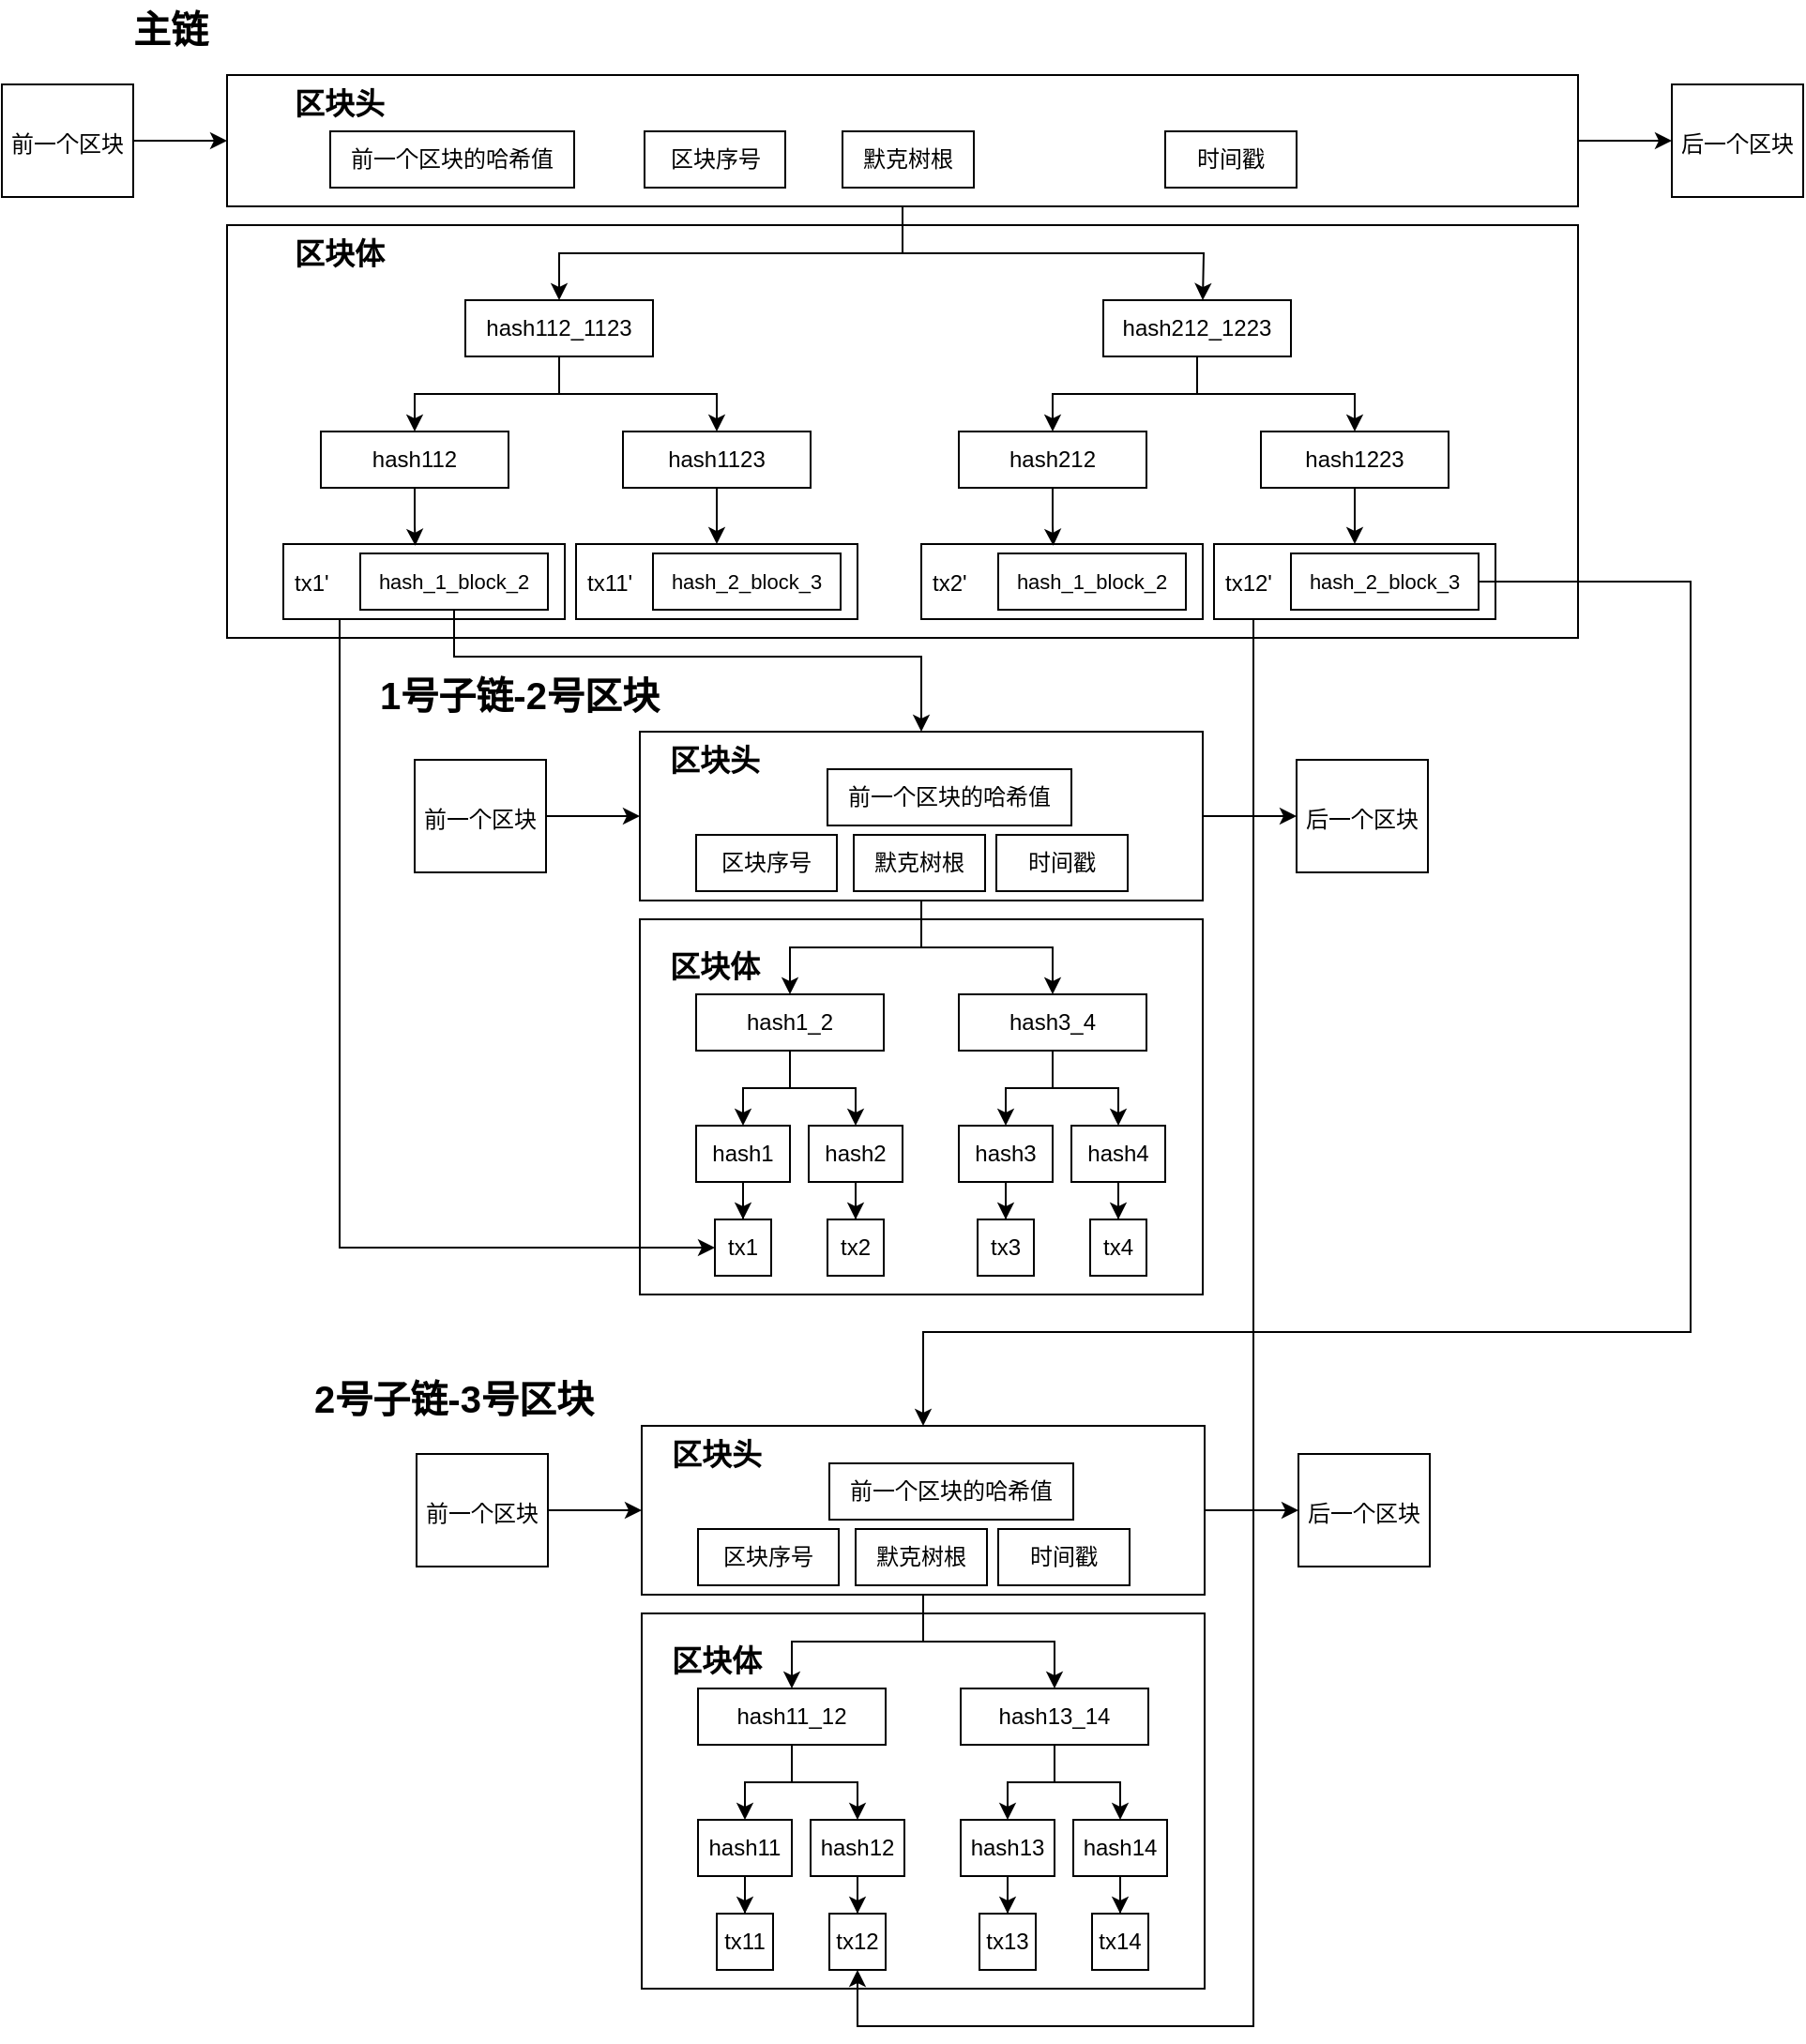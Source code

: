 <mxfile version="20.0.3" type="github">
  <diagram id="3rsK4sRMyDqufHuRaAZe" name="Page-1">
    <mxGraphModel dx="2249" dy="762" grid="1" gridSize="10" guides="1" tooltips="1" connect="1" arrows="1" fold="1" page="1" pageScale="1" pageWidth="827" pageHeight="1169" math="0" shadow="0">
      <root>
        <mxCell id="0" />
        <mxCell id="1" parent="0" />
        <mxCell id="U90KXrBJ-N6k7Ng19d0M-95" value="" style="rounded=0;whiteSpace=wrap;html=1;fillColor=none;" vertex="1" parent="1">
          <mxGeometry x="300" y="790" width="300" height="200" as="geometry" />
        </mxCell>
        <mxCell id="U90KXrBJ-N6k7Ng19d0M-65" value="" style="rounded=0;whiteSpace=wrap;html=1;fillColor=none;" vertex="1" parent="1">
          <mxGeometry x="300" y="690" width="300" height="90" as="geometry" />
        </mxCell>
        <mxCell id="U90KXrBJ-N6k7Ng19d0M-1" value="" style="rounded=0;whiteSpace=wrap;html=1;fillColor=none;" vertex="1" parent="1">
          <mxGeometry x="80" y="340" width="720" height="70" as="geometry" />
        </mxCell>
        <mxCell id="U90KXrBJ-N6k7Ng19d0M-49" value="" style="rounded=0;whiteSpace=wrap;html=1;fillColor=none;" vertex="1" parent="1">
          <mxGeometry x="80" y="420" width="720" height="220" as="geometry" />
        </mxCell>
        <mxCell id="U90KXrBJ-N6k7Ng19d0M-47" style="edgeStyle=orthogonalEdgeStyle;rounded=0;orthogonalLoop=1;jettySize=auto;html=1;entryX=0.5;entryY=0;entryDx=0;entryDy=0;fontSize=8;" edge="1" parent="1" source="U90KXrBJ-N6k7Ng19d0M-1">
          <mxGeometry relative="1" as="geometry">
            <mxPoint x="600" y="460" as="targetPoint" />
          </mxGeometry>
        </mxCell>
        <mxCell id="U90KXrBJ-N6k7Ng19d0M-48" style="edgeStyle=orthogonalEdgeStyle;rounded=0;orthogonalLoop=1;jettySize=auto;html=1;entryX=0.5;entryY=0;entryDx=0;entryDy=0;fontSize=8;" edge="1" parent="1" source="U90KXrBJ-N6k7Ng19d0M-1" target="U90KXrBJ-N6k7Ng19d0M-20">
          <mxGeometry relative="1" as="geometry" />
        </mxCell>
        <mxCell id="U90KXrBJ-N6k7Ng19d0M-61" style="edgeStyle=orthogonalEdgeStyle;rounded=0;orthogonalLoop=1;jettySize=auto;html=1;entryX=0;entryY=0.5;entryDx=0;entryDy=0;fontSize=12;" edge="1" parent="1" source="U90KXrBJ-N6k7Ng19d0M-1" target="U90KXrBJ-N6k7Ng19d0M-60">
          <mxGeometry relative="1" as="geometry" />
        </mxCell>
        <mxCell id="U90KXrBJ-N6k7Ng19d0M-2" value="前一个区块的哈希值" style="rounded=0;whiteSpace=wrap;html=1;fillColor=default;" vertex="1" parent="1">
          <mxGeometry x="135" y="370" width="130" height="30" as="geometry" />
        </mxCell>
        <mxCell id="U90KXrBJ-N6k7Ng19d0M-4" value="默克树根" style="rounded=0;whiteSpace=wrap;html=1;fillColor=default;" vertex="1" parent="1">
          <mxGeometry x="408" y="370" width="70" height="30" as="geometry" />
        </mxCell>
        <mxCell id="U90KXrBJ-N6k7Ng19d0M-5" value="时间戳" style="rounded=0;whiteSpace=wrap;html=1;fillColor=default;" vertex="1" parent="1">
          <mxGeometry x="580" y="370" width="70" height="30" as="geometry" />
        </mxCell>
        <mxCell id="U90KXrBJ-N6k7Ng19d0M-160" style="edgeStyle=orthogonalEdgeStyle;rounded=0;orthogonalLoop=1;jettySize=auto;html=1;entryX=0;entryY=0.5;entryDx=0;entryDy=0;fontSize=20;" edge="1" parent="1" source="U90KXrBJ-N6k7Ng19d0M-7" target="U90KXrBJ-N6k7Ng19d0M-69">
          <mxGeometry relative="1" as="geometry">
            <Array as="points">
              <mxPoint x="140" y="965" />
            </Array>
          </mxGeometry>
        </mxCell>
        <mxCell id="U90KXrBJ-N6k7Ng19d0M-7" value="" style="rounded=0;whiteSpace=wrap;html=1;fillColor=default;" vertex="1" parent="1">
          <mxGeometry x="110" y="590" width="150" height="40" as="geometry" />
        </mxCell>
        <mxCell id="U90KXrBJ-N6k7Ng19d0M-179" style="edgeStyle=orthogonalEdgeStyle;rounded=0;orthogonalLoop=1;jettySize=auto;html=1;entryX=0.5;entryY=0;entryDx=0;entryDy=0;fontSize=11;" edge="1" parent="1" source="U90KXrBJ-N6k7Ng19d0M-8" target="U90KXrBJ-N6k7Ng19d0M-65">
          <mxGeometry relative="1" as="geometry">
            <Array as="points">
              <mxPoint x="201" y="650" />
              <mxPoint x="450" y="650" />
            </Array>
          </mxGeometry>
        </mxCell>
        <mxCell id="U90KXrBJ-N6k7Ng19d0M-8" value="&lt;font style=&quot;font-size: 11px;&quot;&gt;hash_1_block_2&lt;/font&gt;" style="rounded=0;whiteSpace=wrap;html=1;fillColor=default;" vertex="1" parent="1">
          <mxGeometry x="151" y="595" width="100" height="30" as="geometry" />
        </mxCell>
        <mxCell id="U90KXrBJ-N6k7Ng19d0M-185" style="edgeStyle=orthogonalEdgeStyle;rounded=0;orthogonalLoop=1;jettySize=auto;html=1;entryX=0.469;entryY=0.023;entryDx=0;entryDy=0;entryPerimeter=0;fontSize=11;" edge="1" parent="1" source="U90KXrBJ-N6k7Ng19d0M-9" target="U90KXrBJ-N6k7Ng19d0M-7">
          <mxGeometry relative="1" as="geometry" />
        </mxCell>
        <mxCell id="U90KXrBJ-N6k7Ng19d0M-9" value="hash112" style="rounded=0;whiteSpace=wrap;html=1;fillColor=default;" vertex="1" parent="1">
          <mxGeometry x="130" y="530" width="100" height="30" as="geometry" />
        </mxCell>
        <mxCell id="U90KXrBJ-N6k7Ng19d0M-31" style="edgeStyle=orthogonalEdgeStyle;rounded=0;orthogonalLoop=1;jettySize=auto;html=1;entryX=0.5;entryY=0;entryDx=0;entryDy=0;fontSize=8;" edge="1" parent="1" source="U90KXrBJ-N6k7Ng19d0M-20" target="U90KXrBJ-N6k7Ng19d0M-9">
          <mxGeometry relative="1" as="geometry">
            <Array as="points">
              <mxPoint x="257" y="510" />
              <mxPoint x="180" y="510" />
            </Array>
          </mxGeometry>
        </mxCell>
        <mxCell id="U90KXrBJ-N6k7Ng19d0M-191" style="edgeStyle=orthogonalEdgeStyle;rounded=0;orthogonalLoop=1;jettySize=auto;html=1;entryX=0.5;entryY=0;entryDx=0;entryDy=0;fontSize=11;" edge="1" parent="1" source="U90KXrBJ-N6k7Ng19d0M-20" target="U90KXrBJ-N6k7Ng19d0M-189">
          <mxGeometry relative="1" as="geometry">
            <Array as="points">
              <mxPoint x="257" y="510" />
              <mxPoint x="341" y="510" />
            </Array>
          </mxGeometry>
        </mxCell>
        <mxCell id="U90KXrBJ-N6k7Ng19d0M-20" value="hash112_1123" style="rounded=0;whiteSpace=wrap;html=1;fillColor=default;" vertex="1" parent="1">
          <mxGeometry x="207" y="460" width="100" height="30" as="geometry" />
        </mxCell>
        <mxCell id="U90KXrBJ-N6k7Ng19d0M-50" value="&lt;span style=&quot;font-size: 16px;&quot;&gt;&lt;b&gt;区块体&lt;/b&gt;&lt;/span&gt;" style="text;html=1;strokeColor=none;fillColor=none;align=center;verticalAlign=middle;whiteSpace=wrap;rounded=0;" vertex="1" parent="1">
          <mxGeometry x="80" y="420" width="120" height="30" as="geometry" />
        </mxCell>
        <mxCell id="U90KXrBJ-N6k7Ng19d0M-51" value="&lt;span style=&quot;font-size: 16px;&quot;&gt;&lt;b&gt;区块头&lt;/b&gt;&lt;/span&gt;" style="text;html=1;strokeColor=none;fillColor=none;align=center;verticalAlign=middle;whiteSpace=wrap;rounded=0;" vertex="1" parent="1">
          <mxGeometry x="80" y="340" width="120" height="30" as="geometry" />
        </mxCell>
        <mxCell id="U90KXrBJ-N6k7Ng19d0M-58" style="edgeStyle=orthogonalEdgeStyle;rounded=0;orthogonalLoop=1;jettySize=auto;html=1;entryX=0;entryY=0.5;entryDx=0;entryDy=0;fontSize=12;" edge="1" parent="1" source="U90KXrBJ-N6k7Ng19d0M-57" target="U90KXrBJ-N6k7Ng19d0M-1">
          <mxGeometry relative="1" as="geometry" />
        </mxCell>
        <mxCell id="U90KXrBJ-N6k7Ng19d0M-57" value="&lt;font style=&quot;font-size: 12px;&quot;&gt;前一个区块&lt;/font&gt;" style="rounded=0;whiteSpace=wrap;html=1;fontSize=16;fillColor=default;" vertex="1" parent="1">
          <mxGeometry x="-40" y="345" width="70" height="60" as="geometry" />
        </mxCell>
        <mxCell id="U90KXrBJ-N6k7Ng19d0M-60" value="&lt;font style=&quot;font-size: 12px;&quot;&gt;后一个区块&lt;/font&gt;" style="rounded=0;whiteSpace=wrap;html=1;fontSize=16;fillColor=default;" vertex="1" parent="1">
          <mxGeometry x="850" y="345" width="70" height="60" as="geometry" />
        </mxCell>
        <mxCell id="U90KXrBJ-N6k7Ng19d0M-62" style="edgeStyle=orthogonalEdgeStyle;rounded=0;orthogonalLoop=1;jettySize=auto;html=1;entryX=0.5;entryY=0;entryDx=0;entryDy=0;fontSize=8;" edge="1" parent="1" source="U90KXrBJ-N6k7Ng19d0M-65" target="U90KXrBJ-N6k7Ng19d0M-123">
          <mxGeometry relative="1" as="geometry">
            <mxPoint x="603" y="830" as="targetPoint" />
          </mxGeometry>
        </mxCell>
        <mxCell id="U90KXrBJ-N6k7Ng19d0M-63" style="edgeStyle=orthogonalEdgeStyle;rounded=0;orthogonalLoop=1;jettySize=auto;html=1;entryX=0.5;entryY=0;entryDx=0;entryDy=0;fontSize=8;" edge="1" parent="1" source="U90KXrBJ-N6k7Ng19d0M-65" target="U90KXrBJ-N6k7Ng19d0M-76">
          <mxGeometry relative="1" as="geometry" />
        </mxCell>
        <mxCell id="U90KXrBJ-N6k7Ng19d0M-64" style="edgeStyle=orthogonalEdgeStyle;rounded=0;orthogonalLoop=1;jettySize=auto;html=1;entryX=0;entryY=0.5;entryDx=0;entryDy=0;fontSize=12;" edge="1" parent="1" source="U90KXrBJ-N6k7Ng19d0M-65" target="U90KXrBJ-N6k7Ng19d0M-100">
          <mxGeometry relative="1" as="geometry" />
        </mxCell>
        <mxCell id="U90KXrBJ-N6k7Ng19d0M-66" value="前一个区块的哈希值" style="rounded=0;whiteSpace=wrap;html=1;fillColor=default;" vertex="1" parent="1">
          <mxGeometry x="400" y="710" width="130" height="30" as="geometry" />
        </mxCell>
        <mxCell id="U90KXrBJ-N6k7Ng19d0M-67" value="默克树根" style="rounded=0;whiteSpace=wrap;html=1;fillColor=default;" vertex="1" parent="1">
          <mxGeometry x="414" y="745" width="70" height="30" as="geometry" />
        </mxCell>
        <mxCell id="U90KXrBJ-N6k7Ng19d0M-68" value="时间戳" style="rounded=0;whiteSpace=wrap;html=1;fillColor=default;" vertex="1" parent="1">
          <mxGeometry x="490" y="745" width="70" height="30" as="geometry" />
        </mxCell>
        <mxCell id="U90KXrBJ-N6k7Ng19d0M-69" value="tx1" style="rounded=0;whiteSpace=wrap;html=1;fillColor=default;" vertex="1" parent="1">
          <mxGeometry x="340" y="950" width="30" height="30" as="geometry" />
        </mxCell>
        <mxCell id="U90KXrBJ-N6k7Ng19d0M-103" style="edgeStyle=orthogonalEdgeStyle;rounded=0;orthogonalLoop=1;jettySize=auto;html=1;entryX=0.5;entryY=0;entryDx=0;entryDy=0;fontSize=20;" edge="1" parent="1" source="U90KXrBJ-N6k7Ng19d0M-73" target="U90KXrBJ-N6k7Ng19d0M-69">
          <mxGeometry relative="1" as="geometry" />
        </mxCell>
        <mxCell id="U90KXrBJ-N6k7Ng19d0M-73" value="hash1" style="rounded=0;whiteSpace=wrap;html=1;fillColor=default;" vertex="1" parent="1">
          <mxGeometry x="330" y="900" width="50" height="30" as="geometry" />
        </mxCell>
        <mxCell id="U90KXrBJ-N6k7Ng19d0M-74" style="edgeStyle=orthogonalEdgeStyle;rounded=0;orthogonalLoop=1;jettySize=auto;html=1;entryX=0.5;entryY=0;entryDx=0;entryDy=0;fontSize=8;" edge="1" parent="1" source="U90KXrBJ-N6k7Ng19d0M-76" target="U90KXrBJ-N6k7Ng19d0M-73">
          <mxGeometry relative="1" as="geometry" />
        </mxCell>
        <mxCell id="U90KXrBJ-N6k7Ng19d0M-114" style="edgeStyle=orthogonalEdgeStyle;rounded=0;orthogonalLoop=1;jettySize=auto;html=1;entryX=0.5;entryY=0;entryDx=0;entryDy=0;fontSize=20;" edge="1" parent="1" source="U90KXrBJ-N6k7Ng19d0M-76" target="U90KXrBJ-N6k7Ng19d0M-112">
          <mxGeometry relative="1" as="geometry" />
        </mxCell>
        <mxCell id="U90KXrBJ-N6k7Ng19d0M-76" value="hash1_2" style="rounded=0;whiteSpace=wrap;html=1;fillColor=default;" vertex="1" parent="1">
          <mxGeometry x="330" y="830" width="100" height="30" as="geometry" />
        </mxCell>
        <mxCell id="U90KXrBJ-N6k7Ng19d0M-96" value="&lt;span style=&quot;font-size: 16px;&quot;&gt;&lt;b&gt;区块体&lt;/b&gt;&lt;/span&gt;" style="text;html=1;strokeColor=none;fillColor=none;align=center;verticalAlign=middle;whiteSpace=wrap;rounded=0;" vertex="1" parent="1">
          <mxGeometry x="280" y="800" width="120" height="30" as="geometry" />
        </mxCell>
        <mxCell id="U90KXrBJ-N6k7Ng19d0M-97" value="&lt;span style=&quot;font-size: 16px;&quot;&gt;&lt;b&gt;区块头&lt;/b&gt;&lt;/span&gt;" style="text;html=1;strokeColor=none;fillColor=none;align=center;verticalAlign=middle;whiteSpace=wrap;rounded=0;" vertex="1" parent="1">
          <mxGeometry x="280" y="690" width="120" height="30" as="geometry" />
        </mxCell>
        <mxCell id="U90KXrBJ-N6k7Ng19d0M-98" style="edgeStyle=orthogonalEdgeStyle;rounded=0;orthogonalLoop=1;jettySize=auto;html=1;entryX=0;entryY=0.5;entryDx=0;entryDy=0;fontSize=12;" edge="1" parent="1" source="U90KXrBJ-N6k7Ng19d0M-99" target="U90KXrBJ-N6k7Ng19d0M-65">
          <mxGeometry relative="1" as="geometry" />
        </mxCell>
        <mxCell id="U90KXrBJ-N6k7Ng19d0M-99" value="&lt;font style=&quot;font-size: 12px;&quot;&gt;前一个区块&lt;/font&gt;" style="rounded=0;whiteSpace=wrap;html=1;fontSize=16;fillColor=default;" vertex="1" parent="1">
          <mxGeometry x="180" y="705" width="70" height="60" as="geometry" />
        </mxCell>
        <mxCell id="U90KXrBJ-N6k7Ng19d0M-100" value="&lt;font style=&quot;font-size: 12px;&quot;&gt;后一个区块&lt;/font&gt;" style="rounded=0;whiteSpace=wrap;html=1;fontSize=16;fillColor=default;" vertex="1" parent="1">
          <mxGeometry x="650" y="705" width="70" height="60" as="geometry" />
        </mxCell>
        <mxCell id="U90KXrBJ-N6k7Ng19d0M-101" value="&lt;font style=&quot;font-size: 20px;&quot;&gt;&lt;b&gt;主链&lt;/b&gt;&lt;/font&gt;" style="text;html=1;strokeColor=none;fillColor=none;align=center;verticalAlign=middle;whiteSpace=wrap;rounded=0;fontSize=12;" vertex="1" parent="1">
          <mxGeometry x="20" y="300" width="60" height="30" as="geometry" />
        </mxCell>
        <mxCell id="U90KXrBJ-N6k7Ng19d0M-102" value="&lt;font style=&quot;font-size: 20px;&quot;&gt;&lt;b&gt;1号子链-2号区块&lt;/b&gt;&lt;/font&gt;" style="text;html=1;strokeColor=none;fillColor=none;align=center;verticalAlign=middle;whiteSpace=wrap;rounded=0;fontSize=12;" vertex="1" parent="1">
          <mxGeometry x="141" y="655" width="190" height="30" as="geometry" />
        </mxCell>
        <mxCell id="U90KXrBJ-N6k7Ng19d0M-110" value="tx2" style="rounded=0;whiteSpace=wrap;html=1;fillColor=default;" vertex="1" parent="1">
          <mxGeometry x="400" y="950" width="30" height="30" as="geometry" />
        </mxCell>
        <mxCell id="U90KXrBJ-N6k7Ng19d0M-111" style="edgeStyle=orthogonalEdgeStyle;rounded=0;orthogonalLoop=1;jettySize=auto;html=1;entryX=0.5;entryY=0;entryDx=0;entryDy=0;fontSize=20;" edge="1" parent="1" source="U90KXrBJ-N6k7Ng19d0M-112" target="U90KXrBJ-N6k7Ng19d0M-110">
          <mxGeometry relative="1" as="geometry" />
        </mxCell>
        <mxCell id="U90KXrBJ-N6k7Ng19d0M-112" value="hash2" style="rounded=0;whiteSpace=wrap;html=1;fillColor=default;" vertex="1" parent="1">
          <mxGeometry x="390" y="900" width="50" height="30" as="geometry" />
        </mxCell>
        <mxCell id="U90KXrBJ-N6k7Ng19d0M-115" value="区块序号" style="rounded=0;whiteSpace=wrap;html=1;fillColor=default;" vertex="1" parent="1">
          <mxGeometry x="302.5" y="370" width="75" height="30" as="geometry" />
        </mxCell>
        <mxCell id="U90KXrBJ-N6k7Ng19d0M-116" value="区块序号" style="rounded=0;whiteSpace=wrap;html=1;fillColor=default;" vertex="1" parent="1">
          <mxGeometry x="330" y="745" width="75" height="30" as="geometry" />
        </mxCell>
        <mxCell id="U90KXrBJ-N6k7Ng19d0M-118" value="tx3" style="rounded=0;whiteSpace=wrap;html=1;fillColor=default;" vertex="1" parent="1">
          <mxGeometry x="480" y="950" width="30" height="30" as="geometry" />
        </mxCell>
        <mxCell id="U90KXrBJ-N6k7Ng19d0M-119" style="edgeStyle=orthogonalEdgeStyle;rounded=0;orthogonalLoop=1;jettySize=auto;html=1;entryX=0.5;entryY=0;entryDx=0;entryDy=0;fontSize=20;" edge="1" parent="1" source="U90KXrBJ-N6k7Ng19d0M-120" target="U90KXrBJ-N6k7Ng19d0M-118">
          <mxGeometry relative="1" as="geometry" />
        </mxCell>
        <mxCell id="U90KXrBJ-N6k7Ng19d0M-120" value="hash3" style="rounded=0;whiteSpace=wrap;html=1;fillColor=default;" vertex="1" parent="1">
          <mxGeometry x="470" y="900" width="50" height="30" as="geometry" />
        </mxCell>
        <mxCell id="U90KXrBJ-N6k7Ng19d0M-121" style="edgeStyle=orthogonalEdgeStyle;rounded=0;orthogonalLoop=1;jettySize=auto;html=1;entryX=0.5;entryY=0;entryDx=0;entryDy=0;fontSize=8;" edge="1" parent="1" source="U90KXrBJ-N6k7Ng19d0M-123" target="U90KXrBJ-N6k7Ng19d0M-120">
          <mxGeometry relative="1" as="geometry" />
        </mxCell>
        <mxCell id="U90KXrBJ-N6k7Ng19d0M-122" style="edgeStyle=orthogonalEdgeStyle;rounded=0;orthogonalLoop=1;jettySize=auto;html=1;entryX=0.5;entryY=0;entryDx=0;entryDy=0;fontSize=20;" edge="1" parent="1" source="U90KXrBJ-N6k7Ng19d0M-123" target="U90KXrBJ-N6k7Ng19d0M-126">
          <mxGeometry relative="1" as="geometry" />
        </mxCell>
        <mxCell id="U90KXrBJ-N6k7Ng19d0M-123" value="hash3_4" style="rounded=0;whiteSpace=wrap;html=1;fillColor=default;" vertex="1" parent="1">
          <mxGeometry x="470" y="830" width="100" height="30" as="geometry" />
        </mxCell>
        <mxCell id="U90KXrBJ-N6k7Ng19d0M-124" value="tx4" style="rounded=0;whiteSpace=wrap;html=1;fillColor=default;" vertex="1" parent="1">
          <mxGeometry x="540" y="950" width="30" height="30" as="geometry" />
        </mxCell>
        <mxCell id="U90KXrBJ-N6k7Ng19d0M-125" style="edgeStyle=orthogonalEdgeStyle;rounded=0;orthogonalLoop=1;jettySize=auto;html=1;entryX=0.5;entryY=0;entryDx=0;entryDy=0;fontSize=20;" edge="1" parent="1" source="U90KXrBJ-N6k7Ng19d0M-126" target="U90KXrBJ-N6k7Ng19d0M-124">
          <mxGeometry relative="1" as="geometry" />
        </mxCell>
        <mxCell id="U90KXrBJ-N6k7Ng19d0M-126" value="hash4" style="rounded=0;whiteSpace=wrap;html=1;fillColor=default;" vertex="1" parent="1">
          <mxGeometry x="530" y="900" width="50" height="30" as="geometry" />
        </mxCell>
        <mxCell id="U90KXrBJ-N6k7Ng19d0M-127" value="" style="rounded=0;whiteSpace=wrap;html=1;fillColor=none;" vertex="1" parent="1">
          <mxGeometry x="301" y="1160" width="300" height="200" as="geometry" />
        </mxCell>
        <mxCell id="U90KXrBJ-N6k7Ng19d0M-128" value="" style="rounded=0;whiteSpace=wrap;html=1;fillColor=none;" vertex="1" parent="1">
          <mxGeometry x="301" y="1060" width="300" height="90" as="geometry" />
        </mxCell>
        <mxCell id="U90KXrBJ-N6k7Ng19d0M-129" style="edgeStyle=orthogonalEdgeStyle;rounded=0;orthogonalLoop=1;jettySize=auto;html=1;entryX=0.5;entryY=0;entryDx=0;entryDy=0;fontSize=8;" edge="1" parent="1" source="U90KXrBJ-N6k7Ng19d0M-128" target="U90KXrBJ-N6k7Ng19d0M-156">
          <mxGeometry relative="1" as="geometry">
            <mxPoint x="604" y="1200" as="targetPoint" />
          </mxGeometry>
        </mxCell>
        <mxCell id="U90KXrBJ-N6k7Ng19d0M-130" style="edgeStyle=orthogonalEdgeStyle;rounded=0;orthogonalLoop=1;jettySize=auto;html=1;entryX=0.5;entryY=0;entryDx=0;entryDy=0;fontSize=8;" edge="1" parent="1" source="U90KXrBJ-N6k7Ng19d0M-128" target="U90KXrBJ-N6k7Ng19d0M-140">
          <mxGeometry relative="1" as="geometry" />
        </mxCell>
        <mxCell id="U90KXrBJ-N6k7Ng19d0M-131" style="edgeStyle=orthogonalEdgeStyle;rounded=0;orthogonalLoop=1;jettySize=auto;html=1;entryX=0;entryY=0.5;entryDx=0;entryDy=0;fontSize=12;" edge="1" parent="1" source="U90KXrBJ-N6k7Ng19d0M-128" target="U90KXrBJ-N6k7Ng19d0M-145">
          <mxGeometry relative="1" as="geometry" />
        </mxCell>
        <mxCell id="U90KXrBJ-N6k7Ng19d0M-132" value="前一个区块的哈希值" style="rounded=0;whiteSpace=wrap;html=1;fillColor=default;" vertex="1" parent="1">
          <mxGeometry x="401" y="1080" width="130" height="30" as="geometry" />
        </mxCell>
        <mxCell id="U90KXrBJ-N6k7Ng19d0M-133" value="默克树根" style="rounded=0;whiteSpace=wrap;html=1;fillColor=default;" vertex="1" parent="1">
          <mxGeometry x="415" y="1115" width="70" height="30" as="geometry" />
        </mxCell>
        <mxCell id="U90KXrBJ-N6k7Ng19d0M-134" value="时间戳" style="rounded=0;whiteSpace=wrap;html=1;fillColor=default;" vertex="1" parent="1">
          <mxGeometry x="491" y="1115" width="70" height="30" as="geometry" />
        </mxCell>
        <mxCell id="U90KXrBJ-N6k7Ng19d0M-135" value="tx11" style="rounded=0;whiteSpace=wrap;html=1;fillColor=default;" vertex="1" parent="1">
          <mxGeometry x="341" y="1320" width="30" height="30" as="geometry" />
        </mxCell>
        <mxCell id="U90KXrBJ-N6k7Ng19d0M-136" style="edgeStyle=orthogonalEdgeStyle;rounded=0;orthogonalLoop=1;jettySize=auto;html=1;entryX=0.5;entryY=0;entryDx=0;entryDy=0;fontSize=20;" edge="1" parent="1" source="U90KXrBJ-N6k7Ng19d0M-137" target="U90KXrBJ-N6k7Ng19d0M-135">
          <mxGeometry relative="1" as="geometry" />
        </mxCell>
        <mxCell id="U90KXrBJ-N6k7Ng19d0M-137" value="hash11" style="rounded=0;whiteSpace=wrap;html=1;fillColor=default;" vertex="1" parent="1">
          <mxGeometry x="331" y="1270" width="50" height="30" as="geometry" />
        </mxCell>
        <mxCell id="U90KXrBJ-N6k7Ng19d0M-138" style="edgeStyle=orthogonalEdgeStyle;rounded=0;orthogonalLoop=1;jettySize=auto;html=1;entryX=0.5;entryY=0;entryDx=0;entryDy=0;fontSize=8;" edge="1" parent="1" source="U90KXrBJ-N6k7Ng19d0M-140" target="U90KXrBJ-N6k7Ng19d0M-137">
          <mxGeometry relative="1" as="geometry" />
        </mxCell>
        <mxCell id="U90KXrBJ-N6k7Ng19d0M-139" style="edgeStyle=orthogonalEdgeStyle;rounded=0;orthogonalLoop=1;jettySize=auto;html=1;entryX=0.5;entryY=0;entryDx=0;entryDy=0;fontSize=20;" edge="1" parent="1" source="U90KXrBJ-N6k7Ng19d0M-140" target="U90KXrBJ-N6k7Ng19d0M-149">
          <mxGeometry relative="1" as="geometry" />
        </mxCell>
        <mxCell id="U90KXrBJ-N6k7Ng19d0M-140" value="hash11_12" style="rounded=0;whiteSpace=wrap;html=1;fillColor=default;" vertex="1" parent="1">
          <mxGeometry x="331" y="1200" width="100" height="30" as="geometry" />
        </mxCell>
        <mxCell id="U90KXrBJ-N6k7Ng19d0M-141" value="&lt;span style=&quot;font-size: 16px;&quot;&gt;&lt;b&gt;区块体&lt;/b&gt;&lt;/span&gt;" style="text;html=1;strokeColor=none;fillColor=none;align=center;verticalAlign=middle;whiteSpace=wrap;rounded=0;" vertex="1" parent="1">
          <mxGeometry x="281" y="1170" width="120" height="30" as="geometry" />
        </mxCell>
        <mxCell id="U90KXrBJ-N6k7Ng19d0M-142" value="&lt;span style=&quot;font-size: 16px;&quot;&gt;&lt;b&gt;区块头&lt;/b&gt;&lt;/span&gt;" style="text;html=1;strokeColor=none;fillColor=none;align=center;verticalAlign=middle;whiteSpace=wrap;rounded=0;" vertex="1" parent="1">
          <mxGeometry x="281" y="1060" width="120" height="30" as="geometry" />
        </mxCell>
        <mxCell id="U90KXrBJ-N6k7Ng19d0M-143" style="edgeStyle=orthogonalEdgeStyle;rounded=0;orthogonalLoop=1;jettySize=auto;html=1;entryX=0;entryY=0.5;entryDx=0;entryDy=0;fontSize=12;" edge="1" parent="1" source="U90KXrBJ-N6k7Ng19d0M-144" target="U90KXrBJ-N6k7Ng19d0M-128">
          <mxGeometry relative="1" as="geometry" />
        </mxCell>
        <mxCell id="U90KXrBJ-N6k7Ng19d0M-144" value="&lt;font style=&quot;font-size: 12px;&quot;&gt;前一个区块&lt;/font&gt;" style="rounded=0;whiteSpace=wrap;html=1;fontSize=16;fillColor=default;" vertex="1" parent="1">
          <mxGeometry x="181" y="1075" width="70" height="60" as="geometry" />
        </mxCell>
        <mxCell id="U90KXrBJ-N6k7Ng19d0M-145" value="&lt;font style=&quot;font-size: 12px;&quot;&gt;后一个区块&lt;/font&gt;" style="rounded=0;whiteSpace=wrap;html=1;fontSize=16;fillColor=default;" vertex="1" parent="1">
          <mxGeometry x="651" y="1075" width="70" height="60" as="geometry" />
        </mxCell>
        <mxCell id="U90KXrBJ-N6k7Ng19d0M-146" value="&lt;font style=&quot;font-size: 20px;&quot;&gt;&lt;b&gt;2号子链-3号区块&lt;/b&gt;&lt;/font&gt;" style="text;html=1;strokeColor=none;fillColor=none;align=center;verticalAlign=middle;whiteSpace=wrap;rounded=0;fontSize=12;" vertex="1" parent="1">
          <mxGeometry x="106" y="1030" width="190" height="30" as="geometry" />
        </mxCell>
        <mxCell id="U90KXrBJ-N6k7Ng19d0M-147" value="tx12" style="rounded=0;whiteSpace=wrap;html=1;fillColor=default;" vertex="1" parent="1">
          <mxGeometry x="401" y="1320" width="30" height="30" as="geometry" />
        </mxCell>
        <mxCell id="U90KXrBJ-N6k7Ng19d0M-148" style="edgeStyle=orthogonalEdgeStyle;rounded=0;orthogonalLoop=1;jettySize=auto;html=1;entryX=0.5;entryY=0;entryDx=0;entryDy=0;fontSize=20;" edge="1" parent="1" source="U90KXrBJ-N6k7Ng19d0M-149" target="U90KXrBJ-N6k7Ng19d0M-147">
          <mxGeometry relative="1" as="geometry" />
        </mxCell>
        <mxCell id="U90KXrBJ-N6k7Ng19d0M-149" value="hash12" style="rounded=0;whiteSpace=wrap;html=1;fillColor=default;" vertex="1" parent="1">
          <mxGeometry x="391" y="1270" width="50" height="30" as="geometry" />
        </mxCell>
        <mxCell id="U90KXrBJ-N6k7Ng19d0M-150" value="区块序号" style="rounded=0;whiteSpace=wrap;html=1;fillColor=default;" vertex="1" parent="1">
          <mxGeometry x="331" y="1115" width="75" height="30" as="geometry" />
        </mxCell>
        <mxCell id="U90KXrBJ-N6k7Ng19d0M-151" value="tx13" style="rounded=0;whiteSpace=wrap;html=1;fillColor=default;" vertex="1" parent="1">
          <mxGeometry x="481" y="1320" width="30" height="30" as="geometry" />
        </mxCell>
        <mxCell id="U90KXrBJ-N6k7Ng19d0M-152" style="edgeStyle=orthogonalEdgeStyle;rounded=0;orthogonalLoop=1;jettySize=auto;html=1;entryX=0.5;entryY=0;entryDx=0;entryDy=0;fontSize=20;" edge="1" parent="1" source="U90KXrBJ-N6k7Ng19d0M-153" target="U90KXrBJ-N6k7Ng19d0M-151">
          <mxGeometry relative="1" as="geometry" />
        </mxCell>
        <mxCell id="U90KXrBJ-N6k7Ng19d0M-153" value="hash13" style="rounded=0;whiteSpace=wrap;html=1;fillColor=default;" vertex="1" parent="1">
          <mxGeometry x="471" y="1270" width="50" height="30" as="geometry" />
        </mxCell>
        <mxCell id="U90KXrBJ-N6k7Ng19d0M-154" style="edgeStyle=orthogonalEdgeStyle;rounded=0;orthogonalLoop=1;jettySize=auto;html=1;entryX=0.5;entryY=0;entryDx=0;entryDy=0;fontSize=8;" edge="1" parent="1" source="U90KXrBJ-N6k7Ng19d0M-156" target="U90KXrBJ-N6k7Ng19d0M-153">
          <mxGeometry relative="1" as="geometry" />
        </mxCell>
        <mxCell id="U90KXrBJ-N6k7Ng19d0M-155" style="edgeStyle=orthogonalEdgeStyle;rounded=0;orthogonalLoop=1;jettySize=auto;html=1;entryX=0.5;entryY=0;entryDx=0;entryDy=0;fontSize=20;" edge="1" parent="1" source="U90KXrBJ-N6k7Ng19d0M-156" target="U90KXrBJ-N6k7Ng19d0M-159">
          <mxGeometry relative="1" as="geometry" />
        </mxCell>
        <mxCell id="U90KXrBJ-N6k7Ng19d0M-156" value="hash13_14" style="rounded=0;whiteSpace=wrap;html=1;fillColor=default;" vertex="1" parent="1">
          <mxGeometry x="471" y="1200" width="100" height="30" as="geometry" />
        </mxCell>
        <mxCell id="U90KXrBJ-N6k7Ng19d0M-157" value="tx14" style="rounded=0;whiteSpace=wrap;html=1;fillColor=default;" vertex="1" parent="1">
          <mxGeometry x="541" y="1320" width="30" height="30" as="geometry" />
        </mxCell>
        <mxCell id="U90KXrBJ-N6k7Ng19d0M-158" style="edgeStyle=orthogonalEdgeStyle;rounded=0;orthogonalLoop=1;jettySize=auto;html=1;entryX=0.5;entryY=0;entryDx=0;entryDy=0;fontSize=20;" edge="1" parent="1" source="U90KXrBJ-N6k7Ng19d0M-159" target="U90KXrBJ-N6k7Ng19d0M-157">
          <mxGeometry relative="1" as="geometry" />
        </mxCell>
        <mxCell id="U90KXrBJ-N6k7Ng19d0M-159" value="hash14" style="rounded=0;whiteSpace=wrap;html=1;fillColor=default;" vertex="1" parent="1">
          <mxGeometry x="531" y="1270" width="50" height="30" as="geometry" />
        </mxCell>
        <mxCell id="U90KXrBJ-N6k7Ng19d0M-165" value="tx1&#39;" style="text;strokeColor=none;fillColor=none;align=left;verticalAlign=middle;spacingLeft=4;spacingRight=4;overflow=hidden;points=[[0,0.5],[1,0.5]];portConstraint=eastwest;rotatable=0;fontSize=12;" vertex="1" parent="1">
          <mxGeometry x="110" y="595" width="80" height="30" as="geometry" />
        </mxCell>
        <mxCell id="U90KXrBJ-N6k7Ng19d0M-186" value="" style="rounded=0;whiteSpace=wrap;html=1;fillColor=default;" vertex="1" parent="1">
          <mxGeometry x="266" y="590" width="150" height="40" as="geometry" />
        </mxCell>
        <mxCell id="U90KXrBJ-N6k7Ng19d0M-187" value="&lt;font style=&quot;font-size: 11px;&quot;&gt;hash_2_block_3&lt;/font&gt;" style="rounded=0;whiteSpace=wrap;html=1;fillColor=default;" vertex="1" parent="1">
          <mxGeometry x="307" y="595" width="100" height="30" as="geometry" />
        </mxCell>
        <mxCell id="U90KXrBJ-N6k7Ng19d0M-188" style="edgeStyle=orthogonalEdgeStyle;rounded=0;orthogonalLoop=1;jettySize=auto;html=1;entryX=0.5;entryY=0;entryDx=0;entryDy=0;fontSize=11;" edge="1" parent="1" source="U90KXrBJ-N6k7Ng19d0M-189" target="U90KXrBJ-N6k7Ng19d0M-186">
          <mxGeometry relative="1" as="geometry" />
        </mxCell>
        <mxCell id="U90KXrBJ-N6k7Ng19d0M-189" value="hash1123" style="rounded=0;whiteSpace=wrap;html=1;fillColor=default;" vertex="1" parent="1">
          <mxGeometry x="291" y="530" width="100" height="30" as="geometry" />
        </mxCell>
        <mxCell id="U90KXrBJ-N6k7Ng19d0M-190" value="tx11&#39;" style="text;strokeColor=none;fillColor=none;align=left;verticalAlign=middle;spacingLeft=4;spacingRight=4;overflow=hidden;points=[[0,0.5],[1,0.5]];portConstraint=eastwest;rotatable=0;fontSize=12;" vertex="1" parent="1">
          <mxGeometry x="266" y="595" width="80" height="30" as="geometry" />
        </mxCell>
        <mxCell id="U90KXrBJ-N6k7Ng19d0M-204" value="" style="rounded=0;whiteSpace=wrap;html=1;fillColor=default;" vertex="1" parent="1">
          <mxGeometry x="450" y="590" width="150" height="40" as="geometry" />
        </mxCell>
        <mxCell id="U90KXrBJ-N6k7Ng19d0M-205" value="&lt;font style=&quot;font-size: 11px;&quot;&gt;hash_1_block_2&lt;/font&gt;" style="rounded=0;whiteSpace=wrap;html=1;fillColor=default;" vertex="1" parent="1">
          <mxGeometry x="491" y="595" width="100" height="30" as="geometry" />
        </mxCell>
        <mxCell id="U90KXrBJ-N6k7Ng19d0M-206" style="edgeStyle=orthogonalEdgeStyle;rounded=0;orthogonalLoop=1;jettySize=auto;html=1;entryX=0.469;entryY=0.023;entryDx=0;entryDy=0;entryPerimeter=0;fontSize=11;" edge="1" parent="1" source="U90KXrBJ-N6k7Ng19d0M-207" target="U90KXrBJ-N6k7Ng19d0M-204">
          <mxGeometry relative="1" as="geometry" />
        </mxCell>
        <mxCell id="U90KXrBJ-N6k7Ng19d0M-207" value="hash212" style="rounded=0;whiteSpace=wrap;html=1;fillColor=default;" vertex="1" parent="1">
          <mxGeometry x="470" y="530" width="100" height="30" as="geometry" />
        </mxCell>
        <mxCell id="U90KXrBJ-N6k7Ng19d0M-208" style="edgeStyle=orthogonalEdgeStyle;rounded=0;orthogonalLoop=1;jettySize=auto;html=1;entryX=0.5;entryY=0;entryDx=0;entryDy=0;fontSize=8;" edge="1" parent="1" source="U90KXrBJ-N6k7Ng19d0M-210" target="U90KXrBJ-N6k7Ng19d0M-207">
          <mxGeometry relative="1" as="geometry">
            <Array as="points">
              <mxPoint x="597" y="510" />
              <mxPoint x="520" y="510" />
            </Array>
          </mxGeometry>
        </mxCell>
        <mxCell id="U90KXrBJ-N6k7Ng19d0M-209" style="edgeStyle=orthogonalEdgeStyle;rounded=0;orthogonalLoop=1;jettySize=auto;html=1;entryX=0.5;entryY=0;entryDx=0;entryDy=0;fontSize=11;" edge="1" parent="1" source="U90KXrBJ-N6k7Ng19d0M-210" target="U90KXrBJ-N6k7Ng19d0M-215">
          <mxGeometry relative="1" as="geometry">
            <Array as="points">
              <mxPoint x="597" y="510" />
              <mxPoint x="681" y="510" />
            </Array>
          </mxGeometry>
        </mxCell>
        <mxCell id="U90KXrBJ-N6k7Ng19d0M-210" value="hash212_1223" style="rounded=0;whiteSpace=wrap;html=1;fillColor=default;" vertex="1" parent="1">
          <mxGeometry x="547" y="460" width="100" height="30" as="geometry" />
        </mxCell>
        <mxCell id="U90KXrBJ-N6k7Ng19d0M-211" value="tx2&#39;" style="text;strokeColor=none;fillColor=none;align=left;verticalAlign=middle;spacingLeft=4;spacingRight=4;overflow=hidden;points=[[0,0.5],[1,0.5]];portConstraint=eastwest;rotatable=0;fontSize=12;" vertex="1" parent="1">
          <mxGeometry x="450" y="595" width="80" height="30" as="geometry" />
        </mxCell>
        <mxCell id="U90KXrBJ-N6k7Ng19d0M-218" style="edgeStyle=orthogonalEdgeStyle;rounded=0;orthogonalLoop=1;jettySize=auto;html=1;entryX=0.5;entryY=1;entryDx=0;entryDy=0;fontSize=11;exitX=0.14;exitY=0.975;exitDx=0;exitDy=0;exitPerimeter=0;" edge="1" parent="1" source="U90KXrBJ-N6k7Ng19d0M-212" target="U90KXrBJ-N6k7Ng19d0M-147">
          <mxGeometry relative="1" as="geometry">
            <Array as="points">
              <mxPoint x="627" y="1380" />
              <mxPoint x="416" y="1380" />
            </Array>
          </mxGeometry>
        </mxCell>
        <mxCell id="U90KXrBJ-N6k7Ng19d0M-212" value="" style="rounded=0;whiteSpace=wrap;html=1;fillColor=default;" vertex="1" parent="1">
          <mxGeometry x="606" y="590" width="150" height="40" as="geometry" />
        </mxCell>
        <mxCell id="U90KXrBJ-N6k7Ng19d0M-217" style="edgeStyle=orthogonalEdgeStyle;rounded=0;orthogonalLoop=1;jettySize=auto;html=1;entryX=0.5;entryY=0;entryDx=0;entryDy=0;fontSize=11;" edge="1" parent="1" source="U90KXrBJ-N6k7Ng19d0M-213" target="U90KXrBJ-N6k7Ng19d0M-128">
          <mxGeometry relative="1" as="geometry">
            <Array as="points">
              <mxPoint x="860" y="610" />
              <mxPoint x="860" y="1010" />
              <mxPoint x="451" y="1010" />
            </Array>
          </mxGeometry>
        </mxCell>
        <mxCell id="U90KXrBJ-N6k7Ng19d0M-213" value="&lt;font style=&quot;font-size: 11px;&quot;&gt;hash_2_block_3&lt;/font&gt;" style="rounded=0;whiteSpace=wrap;html=1;fillColor=default;" vertex="1" parent="1">
          <mxGeometry x="647" y="595" width="100" height="30" as="geometry" />
        </mxCell>
        <mxCell id="U90KXrBJ-N6k7Ng19d0M-214" style="edgeStyle=orthogonalEdgeStyle;rounded=0;orthogonalLoop=1;jettySize=auto;html=1;entryX=0.5;entryY=0;entryDx=0;entryDy=0;fontSize=11;" edge="1" parent="1" source="U90KXrBJ-N6k7Ng19d0M-215" target="U90KXrBJ-N6k7Ng19d0M-212">
          <mxGeometry relative="1" as="geometry" />
        </mxCell>
        <mxCell id="U90KXrBJ-N6k7Ng19d0M-215" value="hash1223" style="rounded=0;whiteSpace=wrap;html=1;fillColor=default;" vertex="1" parent="1">
          <mxGeometry x="631" y="530" width="100" height="30" as="geometry" />
        </mxCell>
        <mxCell id="U90KXrBJ-N6k7Ng19d0M-216" value="tx12&#39;" style="text;strokeColor=none;fillColor=none;align=left;verticalAlign=middle;spacingLeft=4;spacingRight=4;overflow=hidden;points=[[0,0.5],[1,0.5]];portConstraint=eastwest;rotatable=0;fontSize=12;" vertex="1" parent="1">
          <mxGeometry x="606" y="595" width="80" height="30" as="geometry" />
        </mxCell>
      </root>
    </mxGraphModel>
  </diagram>
</mxfile>
